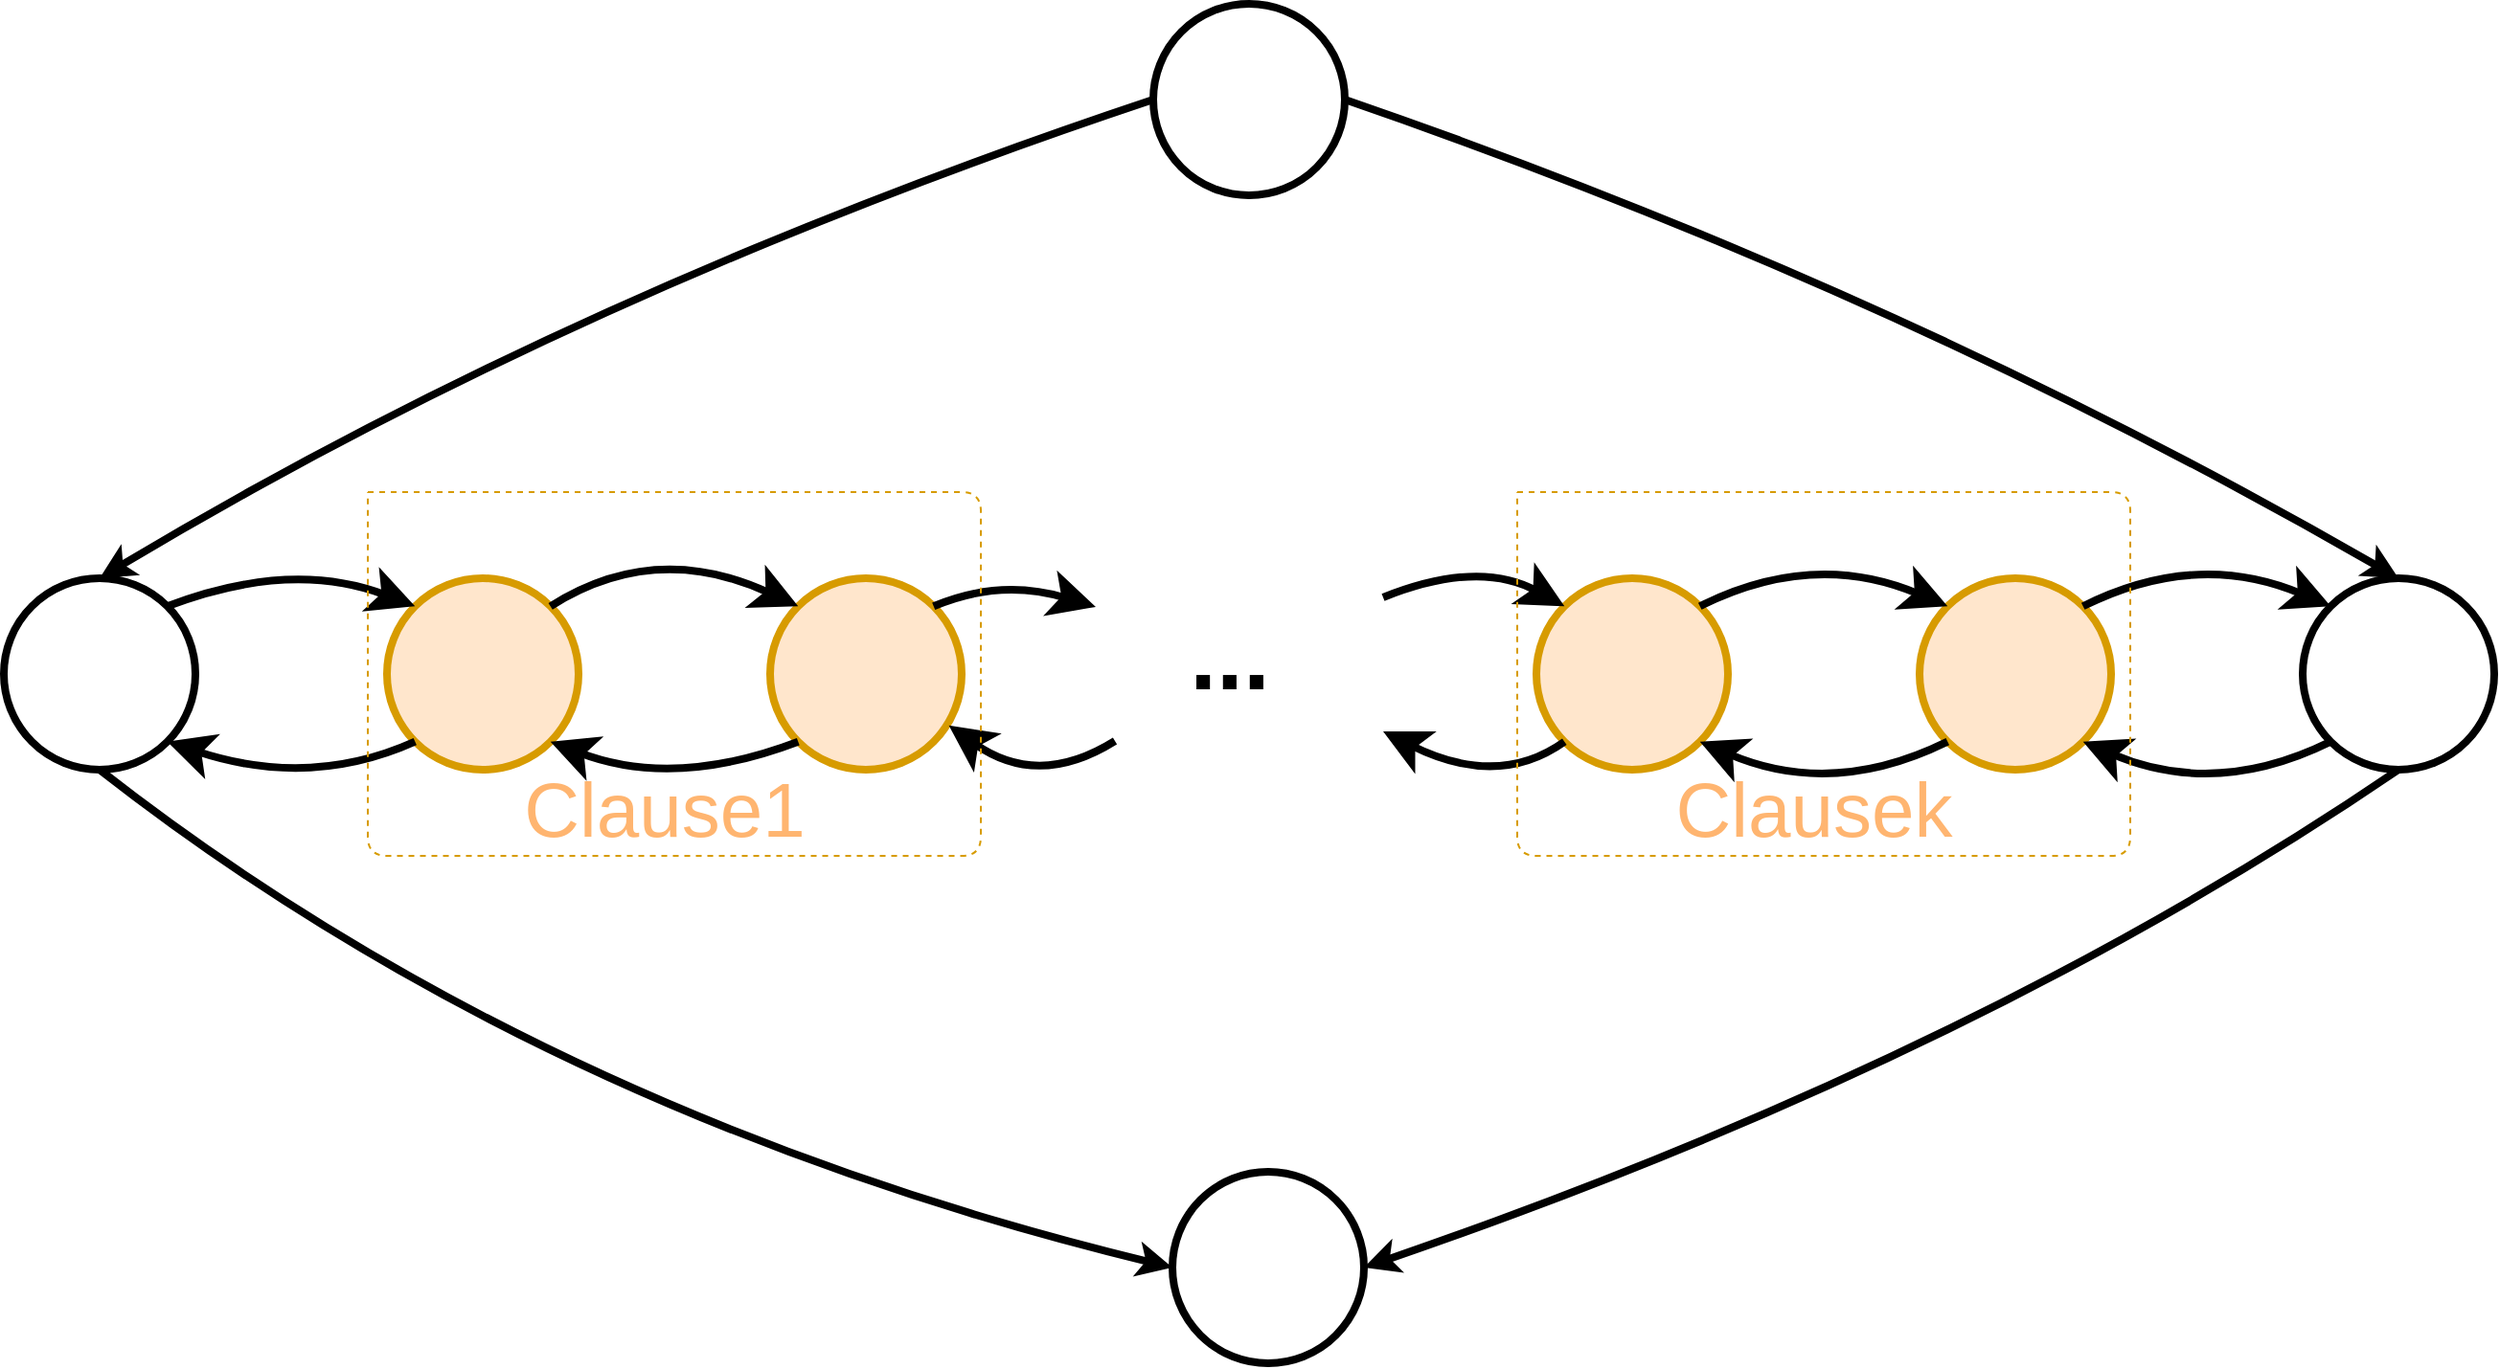 <mxfile version="12.4.6" type="device"><diagram id="cu5F2SKjgE3s7-py8UkY" name="第 1 页"><mxGraphModel dx="2076" dy="1262" grid="1" gridSize="10" guides="1" tooltips="1" connect="1" arrows="1" fold="1" page="1" pageScale="1" pageWidth="4681" pageHeight="3300" math="0" shadow="0"><root><mxCell id="0"/><mxCell id="1" parent="0"/><mxCell id="VtPDuB5QlBh2f6YPMhoZ-1" value="" style="ellipse;whiteSpace=wrap;html=1;aspect=fixed;strokeWidth=4;" vertex="1" parent="1"><mxGeometry x="1830" y="610" width="100" height="100" as="geometry"/></mxCell><mxCell id="VtPDuB5QlBh2f6YPMhoZ-2" value="" style="ellipse;whiteSpace=wrap;html=1;aspect=fixed;strokeWidth=4;" vertex="1" parent="1"><mxGeometry x="1230" y="910" width="100" height="100" as="geometry"/></mxCell><mxCell id="VtPDuB5QlBh2f6YPMhoZ-3" value="" style="ellipse;whiteSpace=wrap;html=1;aspect=fixed;strokeWidth=4;fillColor=#ffe6cc;strokeColor=#d79b00;" vertex="1" parent="1"><mxGeometry x="1430" y="910" width="100" height="100" as="geometry"/></mxCell><mxCell id="VtPDuB5QlBh2f6YPMhoZ-4" value="" style="ellipse;whiteSpace=wrap;html=1;aspect=fixed;strokeWidth=4;fillColor=#ffe6cc;strokeColor=#d79b00;" vertex="1" parent="1"><mxGeometry x="1630" y="910" width="100" height="100" as="geometry"/></mxCell><mxCell id="VtPDuB5QlBh2f6YPMhoZ-5" value="" style="ellipse;whiteSpace=wrap;html=1;aspect=fixed;strokeWidth=4;fillColor=#ffe6cc;strokeColor=#d79b00;" vertex="1" parent="1"><mxGeometry x="2030" y="910" width="100" height="100" as="geometry"/></mxCell><mxCell id="VtPDuB5QlBh2f6YPMhoZ-6" value="" style="ellipse;whiteSpace=wrap;html=1;aspect=fixed;strokeWidth=4;fillColor=#ffe6cc;strokeColor=#d79b00;" vertex="1" parent="1"><mxGeometry x="2230" y="910" width="100" height="100" as="geometry"/></mxCell><mxCell id="VtPDuB5QlBh2f6YPMhoZ-7" value="" style="ellipse;whiteSpace=wrap;html=1;aspect=fixed;strokeWidth=4;" vertex="1" parent="1"><mxGeometry x="2430" y="910" width="100" height="100" as="geometry"/></mxCell><mxCell id="VtPDuB5QlBh2f6YPMhoZ-8" value="" style="endArrow=classic;html=1;exitX=1;exitY=0;exitDx=0;exitDy=0;entryX=0;entryY=0;entryDx=0;entryDy=0;curved=1;strokeWidth=4;endSize=12;" edge="1" parent="1" source="VtPDuB5QlBh2f6YPMhoZ-2" target="VtPDuB5QlBh2f6YPMhoZ-3"><mxGeometry width="50" height="50" relative="1" as="geometry"><mxPoint x="1230" y="1080" as="sourcePoint"/><mxPoint x="1280" y="1030" as="targetPoint"/><Array as="points"><mxPoint x="1380" y="900"/></Array></mxGeometry></mxCell><mxCell id="VtPDuB5QlBh2f6YPMhoZ-9" value="" style="endArrow=classic;html=1;entryX=1;entryY=1;entryDx=0;entryDy=0;exitX=0;exitY=1;exitDx=0;exitDy=0;strokeColor=#000000;curved=1;strokeWidth=4;endSize=12;" edge="1" parent="1" source="VtPDuB5QlBh2f6YPMhoZ-3" target="VtPDuB5QlBh2f6YPMhoZ-2"><mxGeometry width="50" height="50" relative="1" as="geometry"><mxPoint x="1230" y="1080" as="sourcePoint"/><mxPoint x="1280" y="1030" as="targetPoint"/><Array as="points"><mxPoint x="1390" y="1020"/></Array></mxGeometry></mxCell><mxCell id="VtPDuB5QlBh2f6YPMhoZ-10" value="" style="endArrow=classic;html=1;exitX=1;exitY=0;exitDx=0;exitDy=0;entryX=0;entryY=0;entryDx=0;entryDy=0;curved=1;strokeWidth=4;endSize=12;" edge="1" parent="1" source="VtPDuB5QlBh2f6YPMhoZ-3" target="VtPDuB5QlBh2f6YPMhoZ-4"><mxGeometry width="50" height="50" relative="1" as="geometry"><mxPoint x="1325.355" y="895.645" as="sourcePoint"/><mxPoint x="1454.645" y="895.645" as="targetPoint"/><Array as="points"><mxPoint x="1570" y="890"/></Array></mxGeometry></mxCell><mxCell id="VtPDuB5QlBh2f6YPMhoZ-11" value="" style="endArrow=classic;html=1;entryX=1;entryY=1;entryDx=0;entryDy=0;exitX=0;exitY=1;exitDx=0;exitDy=0;strokeColor=#000000;curved=1;strokeWidth=4;endSize=12;" edge="1" parent="1" source="VtPDuB5QlBh2f6YPMhoZ-4" target="VtPDuB5QlBh2f6YPMhoZ-3"><mxGeometry width="50" height="50" relative="1" as="geometry"><mxPoint x="1454.645" y="1005.355" as="sourcePoint"/><mxPoint x="1325.355" y="1005.355" as="targetPoint"/><Array as="points"><mxPoint x="1580" y="1020"/></Array></mxGeometry></mxCell><mxCell id="VtPDuB5QlBh2f6YPMhoZ-12" value="" style="endArrow=classic;html=1;exitX=0;exitY=1;exitDx=0;exitDy=0;strokeColor=#000000;curved=1;strokeWidth=4;endSize=12;" edge="1" parent="1" source="VtPDuB5QlBh2f6YPMhoZ-5"><mxGeometry width="50" height="50" relative="1" as="geometry"><mxPoint x="1464.645" y="1015.355" as="sourcePoint"/><mxPoint x="1950" y="990" as="targetPoint"/><Array as="points"><mxPoint x="2010" y="1020"/></Array></mxGeometry></mxCell><mxCell id="VtPDuB5QlBh2f6YPMhoZ-13" value="" style="endArrow=classic;html=1;exitX=1;exitY=0;exitDx=0;exitDy=0;curved=1;strokeWidth=4;endSize=12;" edge="1" parent="1" source="VtPDuB5QlBh2f6YPMhoZ-4"><mxGeometry width="50" height="50" relative="1" as="geometry"><mxPoint x="1525.355" y="934.645" as="sourcePoint"/><mxPoint x="1800" y="925" as="targetPoint"/><Array as="points"><mxPoint x="1750" y="910"/></Array></mxGeometry></mxCell><mxCell id="VtPDuB5QlBh2f6YPMhoZ-14" value="" style="endArrow=classic;html=1;strokeColor=#000000;curved=1;strokeWidth=4;endSize=12;entryX=0.933;entryY=0.769;entryDx=0;entryDy=0;entryPerimeter=0;" edge="1" parent="1" target="VtPDuB5QlBh2f6YPMhoZ-4"><mxGeometry width="50" height="50" relative="1" as="geometry"><mxPoint x="1810" y="995" as="sourcePoint"/><mxPoint x="1960" y="1000.0" as="targetPoint"/><Array as="points"><mxPoint x="1770" y="1020"/></Array></mxGeometry></mxCell><mxCell id="VtPDuB5QlBh2f6YPMhoZ-15" value="" style="endArrow=classic;html=1;curved=1;strokeWidth=4;endSize=12;entryX=0;entryY=0;entryDx=0;entryDy=0;" edge="1" parent="1" target="VtPDuB5QlBh2f6YPMhoZ-5"><mxGeometry width="50" height="50" relative="1" as="geometry"><mxPoint x="1950" y="920" as="sourcePoint"/><mxPoint x="1810" y="935.0" as="targetPoint"/><Array as="points"><mxPoint x="2000" y="900"/></Array></mxGeometry></mxCell><mxCell id="VtPDuB5QlBh2f6YPMhoZ-16" value="..." style="text;html=1;strokeColor=none;fillColor=none;align=center;verticalAlign=middle;whiteSpace=wrap;rounded=0;fontStyle=1;fontSize=50;" vertex="1" parent="1"><mxGeometry x="1840" y="930" width="60" height="40" as="geometry"/></mxCell><mxCell id="VtPDuB5QlBh2f6YPMhoZ-17" value="" style="endArrow=classic;html=1;curved=1;strokeWidth=4;endSize=12;entryX=0;entryY=0;entryDx=0;entryDy=0;exitX=1;exitY=0;exitDx=0;exitDy=0;" edge="1" parent="1" source="VtPDuB5QlBh2f6YPMhoZ-5" target="VtPDuB5QlBh2f6YPMhoZ-6"><mxGeometry width="50" height="50" relative="1" as="geometry"><mxPoint x="2140" y="910" as="sourcePoint"/><mxPoint x="2220" y="910" as="targetPoint"/><Array as="points"><mxPoint x="2174.64" y="895"/></Array></mxGeometry></mxCell><mxCell id="VtPDuB5QlBh2f6YPMhoZ-18" value="" style="endArrow=classic;html=1;entryX=1;entryY=1;entryDx=0;entryDy=0;exitX=0;exitY=1;exitDx=0;exitDy=0;strokeColor=#000000;curved=1;strokeWidth=4;endSize=12;" edge="1" parent="1" source="VtPDuB5QlBh2f6YPMhoZ-6" target="VtPDuB5QlBh2f6YPMhoZ-5"><mxGeometry width="50" height="50" relative="1" as="geometry"><mxPoint x="2249.285" y="1000.355" as="sourcePoint"/><mxPoint x="2119.995" y="1000.355" as="targetPoint"/><Array as="points"><mxPoint x="2184.64" y="1025"/></Array></mxGeometry></mxCell><mxCell id="VtPDuB5QlBh2f6YPMhoZ-19" value="" style="endArrow=classic;html=1;exitX=1;exitY=0;exitDx=0;exitDy=0;entryX=0;entryY=0;entryDx=0;entryDy=0;curved=1;strokeWidth=4;endSize=12;" edge="1" parent="1" source="VtPDuB5QlBh2f6YPMhoZ-6" target="VtPDuB5QlBh2f6YPMhoZ-7"><mxGeometry width="50" height="50" relative="1" as="geometry"><mxPoint x="2319.995" y="929.645" as="sourcePoint"/><mxPoint x="2449.285" y="929.645" as="targetPoint"/><Array as="points"><mxPoint x="2374.64" y="895"/></Array></mxGeometry></mxCell><mxCell id="VtPDuB5QlBh2f6YPMhoZ-20" value="" style="endArrow=classic;html=1;entryX=1;entryY=1;entryDx=0;entryDy=0;exitX=0;exitY=1;exitDx=0;exitDy=0;strokeColor=#000000;curved=1;strokeWidth=4;endSize=12;" edge="1" parent="1" source="VtPDuB5QlBh2f6YPMhoZ-7" target="VtPDuB5QlBh2f6YPMhoZ-6"><mxGeometry width="50" height="50" relative="1" as="geometry"><mxPoint x="2449.285" y="1000.355" as="sourcePoint"/><mxPoint x="2319.995" y="1000.355" as="targetPoint"/><Array as="points"><mxPoint x="2384.64" y="1025"/></Array></mxGeometry></mxCell><mxCell id="VtPDuB5QlBh2f6YPMhoZ-21" value="" style="endArrow=classic;html=1;strokeColor=#000000;strokeWidth=4;fontSize=50;entryX=0.5;entryY=0;entryDx=0;entryDy=0;exitX=0;exitY=0.5;exitDx=0;exitDy=0;curved=1;" edge="1" parent="1" source="VtPDuB5QlBh2f6YPMhoZ-1" target="VtPDuB5QlBh2f6YPMhoZ-2"><mxGeometry width="50" height="50" relative="1" as="geometry"><mxPoint x="1230" y="1080" as="sourcePoint"/><mxPoint x="1280" y="1030" as="targetPoint"/><Array as="points"><mxPoint x="1530" y="760"/></Array></mxGeometry></mxCell><mxCell id="VtPDuB5QlBh2f6YPMhoZ-22" value="" style="endArrow=classic;html=1;strokeColor=#000000;strokeWidth=4;fontSize=50;entryX=0.5;entryY=0;entryDx=0;entryDy=0;exitX=1;exitY=0.5;exitDx=0;exitDy=0;curved=1;" edge="1" parent="1" source="VtPDuB5QlBh2f6YPMhoZ-1" target="VtPDuB5QlBh2f6YPMhoZ-7"><mxGeometry width="50" height="50" relative="1" as="geometry"><mxPoint x="1230" y="1080" as="sourcePoint"/><mxPoint x="1280" y="1030" as="targetPoint"/><Array as="points"><mxPoint x="2220" y="760"/></Array></mxGeometry></mxCell><mxCell id="VtPDuB5QlBh2f6YPMhoZ-23" value="" style="ellipse;whiteSpace=wrap;html=1;aspect=fixed;strokeWidth=4;" vertex="1" parent="1"><mxGeometry x="1840" y="1220" width="100" height="100" as="geometry"/></mxCell><mxCell id="VtPDuB5QlBh2f6YPMhoZ-24" value="" style="endArrow=classic;html=1;strokeColor=#000000;strokeWidth=4;fontSize=50;entryX=1;entryY=0.5;entryDx=0;entryDy=0;exitX=0.5;exitY=1;exitDx=0;exitDy=0;curved=1;" edge="1" parent="1" source="VtPDuB5QlBh2f6YPMhoZ-7" target="VtPDuB5QlBh2f6YPMhoZ-23"><mxGeometry width="50" height="50" relative="1" as="geometry"><mxPoint x="1230" y="1390" as="sourcePoint"/><mxPoint x="1280" y="1340" as="targetPoint"/><Array as="points"><mxPoint x="2260" y="1160"/></Array></mxGeometry></mxCell><mxCell id="VtPDuB5QlBh2f6YPMhoZ-25" value="" style="endArrow=classic;html=1;strokeColor=#000000;strokeWidth=4;fontSize=50;entryX=0;entryY=0.5;entryDx=0;entryDy=0;exitX=0.5;exitY=1;exitDx=0;exitDy=0;curved=1;" edge="1" parent="1" source="VtPDuB5QlBh2f6YPMhoZ-2" target="VtPDuB5QlBh2f6YPMhoZ-23"><mxGeometry width="50" height="50" relative="1" as="geometry"><mxPoint x="1230" y="1390" as="sourcePoint"/><mxPoint x="1280" y="1340" as="targetPoint"/><Array as="points"><mxPoint x="1510" y="1190"/></Array></mxGeometry></mxCell><mxCell id="VtPDuB5QlBh2f6YPMhoZ-26" value="" style="endArrow=none;dashed=1;html=1;fillColor=#ffe6cc;strokeColor=#d79b00;" edge="1" parent="1"><mxGeometry width="50" height="50" relative="1" as="geometry"><mxPoint x="1420" y="865" as="sourcePoint"/><mxPoint x="1420" y="865" as="targetPoint"/><Array as="points"><mxPoint x="1740" y="865"/><mxPoint x="1740" y="1055"/><mxPoint x="1420" y="1055"/></Array></mxGeometry></mxCell><mxCell id="VtPDuB5QlBh2f6YPMhoZ-27" value="Clause1" style="text;html=1;align=center;verticalAlign=middle;whiteSpace=wrap;rounded=0;fontSize=40;fontColor=#FFB570;" vertex="1" parent="1"><mxGeometry x="1500" y="1000" width="150" height="60" as="geometry"/></mxCell><mxCell id="VtPDuB5QlBh2f6YPMhoZ-30" value="" style="endArrow=none;dashed=1;html=1;fillColor=#ffe6cc;strokeColor=#d79b00;" edge="1" parent="1"><mxGeometry width="50" height="50" relative="1" as="geometry"><mxPoint x="2020" y="865" as="sourcePoint"/><mxPoint x="2020" y="865" as="targetPoint"/><Array as="points"><mxPoint x="2340" y="865"/><mxPoint x="2340" y="1055"/><mxPoint x="2020" y="1055"/></Array></mxGeometry></mxCell><mxCell id="VtPDuB5QlBh2f6YPMhoZ-31" value="Clausek" style="text;html=1;align=center;verticalAlign=middle;whiteSpace=wrap;rounded=0;fontSize=40;fontColor=#FFB570;" vertex="1" parent="1"><mxGeometry x="2100" y="1000" width="150" height="60" as="geometry"/></mxCell></root></mxGraphModel></diagram></mxfile>